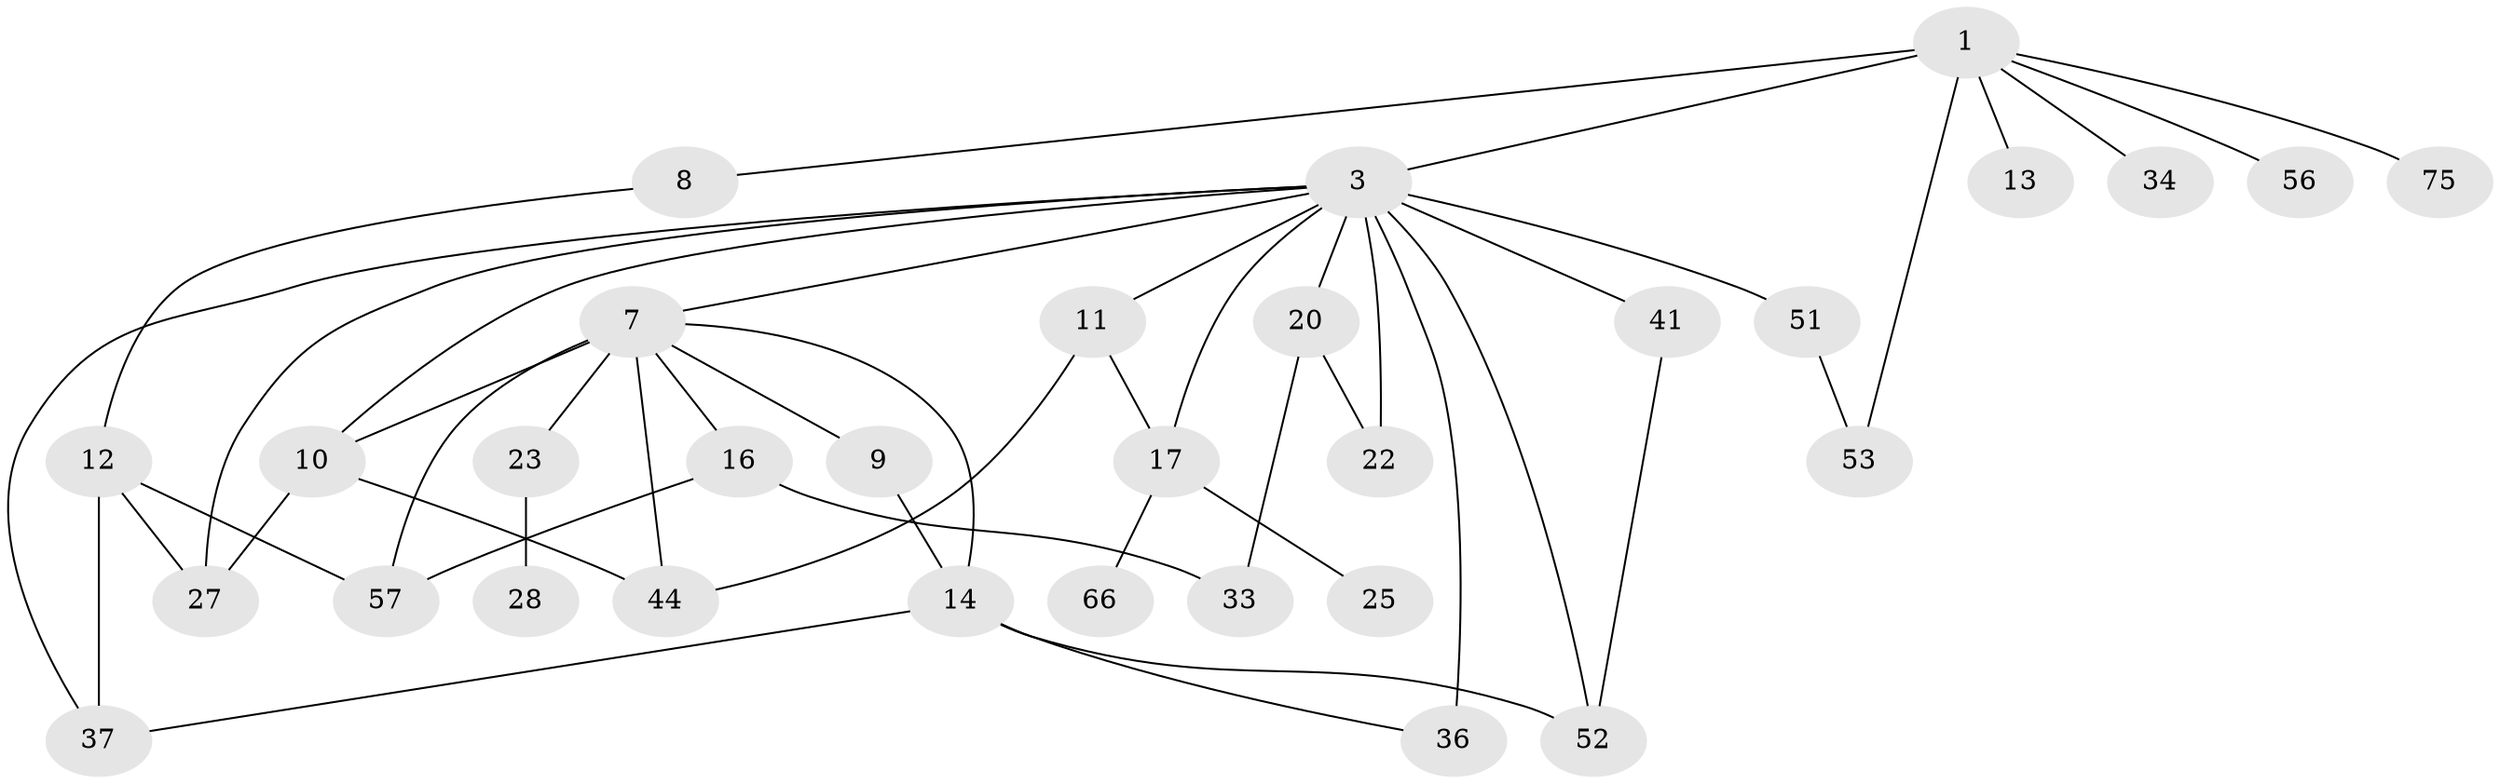 // original degree distribution, {5: 0.10126582278481013, 3: 0.21518987341772153, 8: 0.012658227848101266, 4: 0.0759493670886076, 9: 0.012658227848101266, 2: 0.26582278481012656, 1: 0.3037974683544304, 6: 0.012658227848101266}
// Generated by graph-tools (version 1.1) at 2025/17/03/04/25 18:17:10]
// undirected, 31 vertices, 47 edges
graph export_dot {
graph [start="1"]
  node [color=gray90,style=filled];
  1 [super="+2"];
  3 [super="+24+18+5"];
  7 [super="+43+19+70+38+21"];
  8;
  9;
  10 [super="+45+31+30+39"];
  11 [super="+59"];
  12 [super="+26"];
  13;
  14 [super="+60+62+15"];
  16 [super="+55"];
  17;
  20 [super="+73+69"];
  22;
  23;
  25 [super="+48"];
  27 [super="+47"];
  28;
  33 [super="+77"];
  34;
  36 [super="+50"];
  37 [super="+76"];
  41 [super="+42"];
  44 [super="+46"];
  51;
  52 [super="+54+61"];
  53 [super="+67"];
  56;
  57 [super="+71+79"];
  66;
  75;
  1 -- 3 [weight=2];
  1 -- 8;
  1 -- 13;
  1 -- 53;
  1 -- 34;
  1 -- 56;
  1 -- 75;
  3 -- 11;
  3 -- 20 [weight=2];
  3 -- 37;
  3 -- 27;
  3 -- 17;
  3 -- 51;
  3 -- 22;
  3 -- 41;
  3 -- 36 [weight=2];
  3 -- 52;
  3 -- 7;
  3 -- 10;
  7 -- 9;
  7 -- 16;
  7 -- 10 [weight=2];
  7 -- 57;
  7 -- 44;
  7 -- 23;
  7 -- 14;
  8 -- 12;
  9 -- 14;
  10 -- 27;
  10 -- 44;
  11 -- 17;
  11 -- 44;
  12 -- 27;
  12 -- 57;
  12 -- 37;
  14 -- 36;
  14 -- 52;
  14 -- 37;
  16 -- 33;
  16 -- 57;
  17 -- 25;
  17 -- 66;
  20 -- 33;
  20 -- 22;
  23 -- 28;
  41 -- 52;
  51 -- 53;
}
